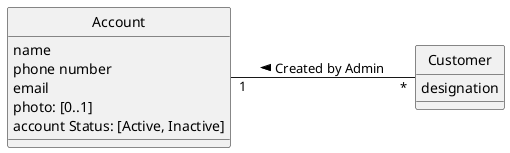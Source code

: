 @startuml
skinparam style strictuml
left to right direction
skinparam groupInheritance 3

 class "Account" {
   name
   phone number
   email
   photo: [0..1]
   'the [0..1] in Photo indicates an optional value, see Craig 2004, p.121
   account Status: [Active, Inactive]
 }

 class Customer {
 designation
 }

"Account" "1" -- "*" Customer: Created by Admin <
@enduml